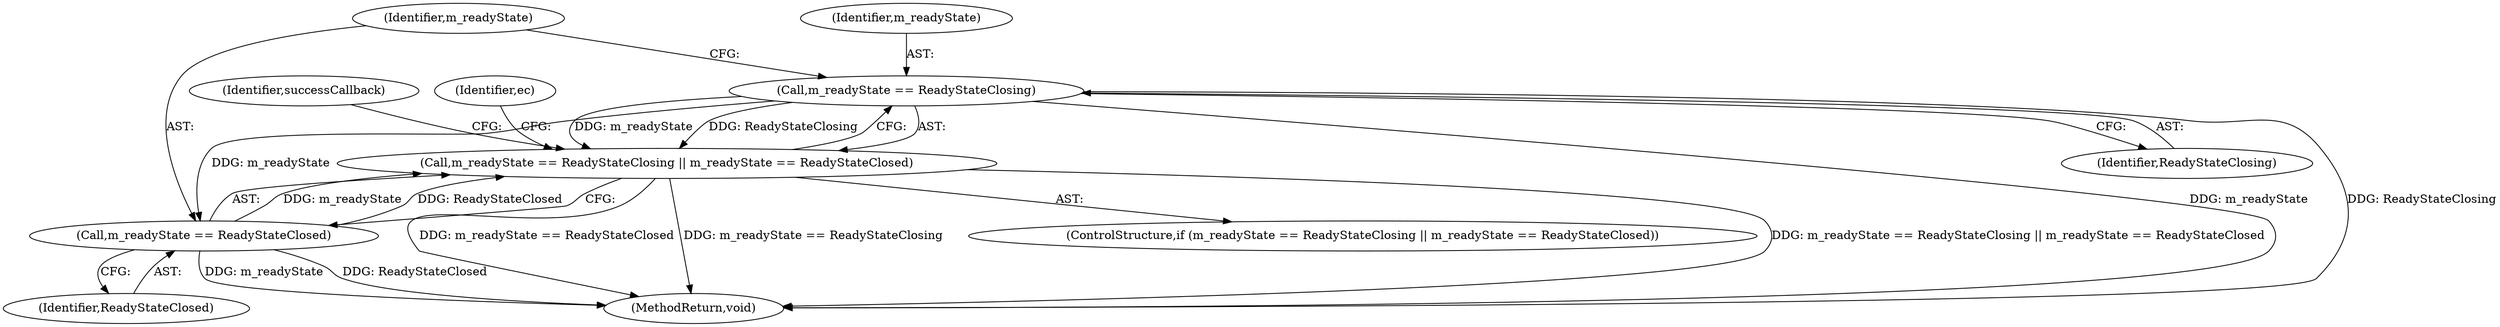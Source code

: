 digraph "0_Chrome_ab5e55ff333def909d025ac45da9ffa0d88a63f2@API" {
"1000108" [label="(Call,m_readyState == ReadyStateClosing)"];
"1000107" [label="(Call,m_readyState == ReadyStateClosing || m_readyState == ReadyStateClosed)"];
"1000111" [label="(Call,m_readyState == ReadyStateClosed)"];
"1000111" [label="(Call,m_readyState == ReadyStateClosed)"];
"1000116" [label="(Identifier,ec)"];
"1000108" [label="(Call,m_readyState == ReadyStateClosing)"];
"1000109" [label="(Identifier,m_readyState)"];
"1000112" [label="(Identifier,m_readyState)"];
"1000121" [label="(Identifier,successCallback)"];
"1000110" [label="(Identifier,ReadyStateClosing)"];
"1000106" [label="(ControlStructure,if (m_readyState == ReadyStateClosing || m_readyState == ReadyStateClosed))"];
"1000113" [label="(Identifier,ReadyStateClosed)"];
"1000146" [label="(MethodReturn,void)"];
"1000107" [label="(Call,m_readyState == ReadyStateClosing || m_readyState == ReadyStateClosed)"];
"1000108" -> "1000107"  [label="AST: "];
"1000108" -> "1000110"  [label="CFG: "];
"1000109" -> "1000108"  [label="AST: "];
"1000110" -> "1000108"  [label="AST: "];
"1000112" -> "1000108"  [label="CFG: "];
"1000107" -> "1000108"  [label="CFG: "];
"1000108" -> "1000146"  [label="DDG: ReadyStateClosing"];
"1000108" -> "1000146"  [label="DDG: m_readyState"];
"1000108" -> "1000107"  [label="DDG: m_readyState"];
"1000108" -> "1000107"  [label="DDG: ReadyStateClosing"];
"1000108" -> "1000111"  [label="DDG: m_readyState"];
"1000107" -> "1000106"  [label="AST: "];
"1000107" -> "1000111"  [label="CFG: "];
"1000111" -> "1000107"  [label="AST: "];
"1000116" -> "1000107"  [label="CFG: "];
"1000121" -> "1000107"  [label="CFG: "];
"1000107" -> "1000146"  [label="DDG: m_readyState == ReadyStateClosing"];
"1000107" -> "1000146"  [label="DDG: m_readyState == ReadyStateClosing || m_readyState == ReadyStateClosed"];
"1000107" -> "1000146"  [label="DDG: m_readyState == ReadyStateClosed"];
"1000111" -> "1000107"  [label="DDG: m_readyState"];
"1000111" -> "1000107"  [label="DDG: ReadyStateClosed"];
"1000111" -> "1000113"  [label="CFG: "];
"1000112" -> "1000111"  [label="AST: "];
"1000113" -> "1000111"  [label="AST: "];
"1000111" -> "1000146"  [label="DDG: m_readyState"];
"1000111" -> "1000146"  [label="DDG: ReadyStateClosed"];
}
